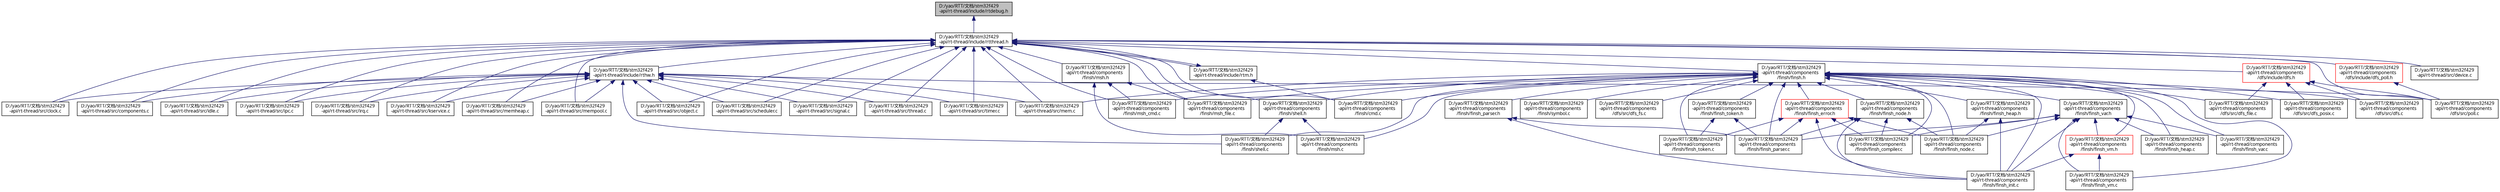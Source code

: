 digraph "D:/yao/RTT/文档/stm32f429-api/rt-thread/include/rtdebug.h"
{
  edge [fontname="FreeSans.ttf",fontsize="10",labelfontname="FreeSans.ttf",labelfontsize="10"];
  node [fontname="FreeSans.ttf",fontsize="10",shape=record];
  Node1 [label="D:/yao/RTT/文档/stm32f429\l-api/rt-thread/include/rtdebug.h",height=0.2,width=0.4,color="black", fillcolor="grey75", style="filled", fontcolor="black"];
  Node1 -> Node2 [dir="back",color="midnightblue",fontsize="10",style="solid",fontname="FreeSans.ttf"];
  Node2 [label="D:/yao/RTT/文档/stm32f429\l-api/rt-thread/include/rtthread.h",height=0.2,width=0.4,color="black", fillcolor="white", style="filled",URL="$rtthread_8h.html"];
  Node2 -> Node3 [dir="back",color="midnightblue",fontsize="10",style="solid",fontname="FreeSans.ttf"];
  Node3 [label="D:/yao/RTT/文档/stm32f429\l-api/rt-thread/src/clock.c",height=0.2,width=0.4,color="black", fillcolor="white", style="filled",URL="$clock_8c.html"];
  Node2 -> Node4 [dir="back",color="midnightblue",fontsize="10",style="solid",fontname="FreeSans.ttf"];
  Node4 [label="D:/yao/RTT/文档/stm32f429\l-api/rt-thread/src/components.c",height=0.2,width=0.4,color="black", fillcolor="white", style="filled",URL="$components_8c.html"];
  Node2 -> Node5 [dir="back",color="midnightblue",fontsize="10",style="solid",fontname="FreeSans.ttf"];
  Node5 [label="D:/yao/RTT/文档/stm32f429\l-api/rt-thread/src/device.c",height=0.2,width=0.4,color="black", fillcolor="white", style="filled",URL="$device_8c.html"];
  Node2 -> Node6 [dir="back",color="midnightblue",fontsize="10",style="solid",fontname="FreeSans.ttf"];
  Node6 [label="D:/yao/RTT/文档/stm32f429\l-api/rt-thread/src/idle.c",height=0.2,width=0.4,color="black", fillcolor="white", style="filled",URL="$idle_8c.html"];
  Node2 -> Node7 [dir="back",color="midnightblue",fontsize="10",style="solid",fontname="FreeSans.ttf"];
  Node7 [label="D:/yao/RTT/文档/stm32f429\l-api/rt-thread/src/ipc.c",height=0.2,width=0.4,color="black", fillcolor="white", style="filled",URL="$ipc_8c.html"];
  Node2 -> Node8 [dir="back",color="midnightblue",fontsize="10",style="solid",fontname="FreeSans.ttf"];
  Node8 [label="D:/yao/RTT/文档/stm32f429\l-api/rt-thread/src/irq.c",height=0.2,width=0.4,color="black", fillcolor="white", style="filled",URL="$irq_8c.html"];
  Node2 -> Node9 [dir="back",color="midnightblue",fontsize="10",style="solid",fontname="FreeSans.ttf"];
  Node9 [label="D:/yao/RTT/文档/stm32f429\l-api/rt-thread/src/kservice.c",height=0.2,width=0.4,color="black", fillcolor="white", style="filled",URL="$kservice_8c.html"];
  Node2 -> Node10 [dir="back",color="midnightblue",fontsize="10",style="solid",fontname="FreeSans.ttf"];
  Node10 [label="D:/yao/RTT/文档/stm32f429\l-api/rt-thread/src/mem.c",height=0.2,width=0.4,color="black", fillcolor="white", style="filled",URL="$mem_8c.html"];
  Node2 -> Node11 [dir="back",color="midnightblue",fontsize="10",style="solid",fontname="FreeSans.ttf"];
  Node11 [label="D:/yao/RTT/文档/stm32f429\l-api/rt-thread/src/memheap.c",height=0.2,width=0.4,color="black", fillcolor="white", style="filled",URL="$memheap_8c.html"];
  Node2 -> Node12 [dir="back",color="midnightblue",fontsize="10",style="solid",fontname="FreeSans.ttf"];
  Node12 [label="D:/yao/RTT/文档/stm32f429\l-api/rt-thread/src/mempool.c",height=0.2,width=0.4,color="black", fillcolor="white", style="filled",URL="$mempool_8c.html"];
  Node2 -> Node13 [dir="back",color="midnightblue",fontsize="10",style="solid",fontname="FreeSans.ttf"];
  Node13 [label="D:/yao/RTT/文档/stm32f429\l-api/rt-thread/src/object.c",height=0.2,width=0.4,color="black", fillcolor="white", style="filled",URL="$object_8c.html"];
  Node2 -> Node14 [dir="back",color="midnightblue",fontsize="10",style="solid",fontname="FreeSans.ttf"];
  Node14 [label="D:/yao/RTT/文档/stm32f429\l-api/rt-thread/src/scheduler.c",height=0.2,width=0.4,color="black", fillcolor="white", style="filled",URL="$scheduler_8c.html"];
  Node2 -> Node15 [dir="back",color="midnightblue",fontsize="10",style="solid",fontname="FreeSans.ttf"];
  Node15 [label="D:/yao/RTT/文档/stm32f429\l-api/rt-thread/src/signal.c",height=0.2,width=0.4,color="black", fillcolor="white", style="filled",URL="$signal_8c.html"];
  Node2 -> Node16 [dir="back",color="midnightblue",fontsize="10",style="solid",fontname="FreeSans.ttf"];
  Node16 [label="D:/yao/RTT/文档/stm32f429\l-api/rt-thread/src/thread.c",height=0.2,width=0.4,color="black", fillcolor="white", style="filled",URL="$thread_8c.html"];
  Node2 -> Node17 [dir="back",color="midnightblue",fontsize="10",style="solid",fontname="FreeSans.ttf"];
  Node17 [label="D:/yao/RTT/文档/stm32f429\l-api/rt-thread/src/timer.c",height=0.2,width=0.4,color="black", fillcolor="white", style="filled",URL="$timer_8c.html"];
  Node2 -> Node18 [dir="back",color="midnightblue",fontsize="10",style="solid",fontname="FreeSans.ttf"];
  Node18 [label="D:/yao/RTT/文档/stm32f429\l-api/rt-thread/include/rthw.h",height=0.2,width=0.4,color="black", fillcolor="white", style="filled",URL="$rthw_8h.html"];
  Node18 -> Node3 [dir="back",color="midnightblue",fontsize="10",style="solid",fontname="FreeSans.ttf"];
  Node18 -> Node4 [dir="back",color="midnightblue",fontsize="10",style="solid",fontname="FreeSans.ttf"];
  Node18 -> Node6 [dir="back",color="midnightblue",fontsize="10",style="solid",fontname="FreeSans.ttf"];
  Node18 -> Node7 [dir="back",color="midnightblue",fontsize="10",style="solid",fontname="FreeSans.ttf"];
  Node18 -> Node8 [dir="back",color="midnightblue",fontsize="10",style="solid",fontname="FreeSans.ttf"];
  Node18 -> Node9 [dir="back",color="midnightblue",fontsize="10",style="solid",fontname="FreeSans.ttf"];
  Node18 -> Node10 [dir="back",color="midnightblue",fontsize="10",style="solid",fontname="FreeSans.ttf"];
  Node18 -> Node11 [dir="back",color="midnightblue",fontsize="10",style="solid",fontname="FreeSans.ttf"];
  Node18 -> Node12 [dir="back",color="midnightblue",fontsize="10",style="solid",fontname="FreeSans.ttf"];
  Node18 -> Node13 [dir="back",color="midnightblue",fontsize="10",style="solid",fontname="FreeSans.ttf"];
  Node18 -> Node14 [dir="back",color="midnightblue",fontsize="10",style="solid",fontname="FreeSans.ttf"];
  Node18 -> Node15 [dir="back",color="midnightblue",fontsize="10",style="solid",fontname="FreeSans.ttf"];
  Node18 -> Node16 [dir="back",color="midnightblue",fontsize="10",style="solid",fontname="FreeSans.ttf"];
  Node18 -> Node17 [dir="back",color="midnightblue",fontsize="10",style="solid",fontname="FreeSans.ttf"];
  Node18 -> Node19 [dir="back",color="midnightblue",fontsize="10",style="solid",fontname="FreeSans.ttf"];
  Node19 [label="D:/yao/RTT/文档/stm32f429\l-api/rt-thread/components\l/finsh/shell.c",height=0.2,width=0.4,color="black", fillcolor="white", style="filled",URL="$shell_8c.html"];
  Node18 -> Node20 [dir="back",color="midnightblue",fontsize="10",style="solid",fontname="FreeSans.ttf"];
  Node20 [label="D:/yao/RTT/文档/stm32f429\l-api/rt-thread/components\l/dfs/src/poll.c",height=0.2,width=0.4,color="black", fillcolor="white", style="filled",URL="$poll_8c.html"];
  Node2 -> Node21 [dir="back",color="midnightblue",fontsize="10",style="solid",fontname="FreeSans.ttf"];
  Node21 [label="D:/yao/RTT/文档/stm32f429\l-api/rt-thread/include/rtm.h",height=0.2,width=0.4,color="black", fillcolor="white", style="filled",URL="$rtm_8h.html"];
  Node21 -> Node2 [dir="back",color="midnightblue",fontsize="10",style="solid",fontname="FreeSans.ttf"];
  Node21 -> Node22 [dir="back",color="midnightblue",fontsize="10",style="solid",fontname="FreeSans.ttf"];
  Node22 [label="D:/yao/RTT/文档/stm32f429\l-api/rt-thread/components\l/finsh/cmd.c",height=0.2,width=0.4,color="black", fillcolor="white", style="filled",URL="$cmd_8c.html"];
  Node2 -> Node22 [dir="back",color="midnightblue",fontsize="10",style="solid",fontname="FreeSans.ttf"];
  Node2 -> Node23 [dir="back",color="midnightblue",fontsize="10",style="solid",fontname="FreeSans.ttf"];
  Node23 [label="D:/yao/RTT/文档/stm32f429\l-api/rt-thread/components\l/finsh/finsh.h",height=0.2,width=0.4,color="black", fillcolor="white", style="filled",URL="$components_2finsh_2finsh_8h.html"];
  Node23 -> Node10 [dir="back",color="midnightblue",fontsize="10",style="solid",fontname="FreeSans.ttf"];
  Node23 -> Node22 [dir="back",color="midnightblue",fontsize="10",style="solid",fontname="FreeSans.ttf"];
  Node23 -> Node24 [dir="back",color="midnightblue",fontsize="10",style="solid",fontname="FreeSans.ttf"];
  Node24 [label="D:/yao/RTT/文档/stm32f429\l-api/rt-thread/components\l/finsh/finsh_compiler.c",height=0.2,width=0.4,color="black", fillcolor="white", style="filled",URL="$finsh__compiler_8c.html"];
  Node23 -> Node25 [dir="back",color="midnightblue",fontsize="10",style="solid",fontname="FreeSans.ttf"];
  Node25 [label="D:/yao/RTT/文档/stm32f429\l-api/rt-thread/components\l/finsh/finsh_node.h",height=0.2,width=0.4,color="black", fillcolor="white", style="filled",URL="$finsh__node_8h.html"];
  Node25 -> Node24 [dir="back",color="midnightblue",fontsize="10",style="solid",fontname="FreeSans.ttf"];
  Node25 -> Node26 [dir="back",color="midnightblue",fontsize="10",style="solid",fontname="FreeSans.ttf"];
  Node26 [label="D:/yao/RTT/文档/stm32f429\l-api/rt-thread/components\l/finsh/finsh_init.c",height=0.2,width=0.4,color="black", fillcolor="white", style="filled",URL="$finsh__init_8c.html"];
  Node25 -> Node27 [dir="back",color="midnightblue",fontsize="10",style="solid",fontname="FreeSans.ttf"];
  Node27 [label="D:/yao/RTT/文档/stm32f429\l-api/rt-thread/components\l/finsh/finsh_node.c",height=0.2,width=0.4,color="black", fillcolor="white", style="filled",URL="$finsh__node_8c.html"];
  Node25 -> Node28 [dir="back",color="midnightblue",fontsize="10",style="solid",fontname="FreeSans.ttf"];
  Node28 [label="D:/yao/RTT/文档/stm32f429\l-api/rt-thread/components\l/finsh/finsh_parser.c",height=0.2,width=0.4,color="black", fillcolor="white", style="filled",URL="$finsh__parser_8c.html"];
  Node23 -> Node29 [dir="back",color="midnightblue",fontsize="10",style="solid",fontname="FreeSans.ttf"];
  Node29 [label="D:/yao/RTT/文档/stm32f429\l-api/rt-thread/components\l/finsh/finsh_error.h",height=0.2,width=0.4,color="red", fillcolor="white", style="filled",URL="$finsh__error_8h.html"];
  Node29 -> Node24 [dir="back",color="midnightblue",fontsize="10",style="solid",fontname="FreeSans.ttf"];
  Node29 -> Node26 [dir="back",color="midnightblue",fontsize="10",style="solid",fontname="FreeSans.ttf"];
  Node29 -> Node27 [dir="back",color="midnightblue",fontsize="10",style="solid",fontname="FreeSans.ttf"];
  Node29 -> Node28 [dir="back",color="midnightblue",fontsize="10",style="solid",fontname="FreeSans.ttf"];
  Node29 -> Node30 [dir="back",color="midnightblue",fontsize="10",style="solid",fontname="FreeSans.ttf"];
  Node30 [label="D:/yao/RTT/文档/stm32f429\l-api/rt-thread/components\l/finsh/finsh_token.c",height=0.2,width=0.4,color="black", fillcolor="white", style="filled",URL="$finsh__token_8c.html"];
  Node23 -> Node31 [dir="back",color="midnightblue",fontsize="10",style="solid",fontname="FreeSans.ttf"];
  Node31 [label="D:/yao/RTT/文档/stm32f429\l-api/rt-thread/components\l/finsh/finsh_var.h",height=0.2,width=0.4,color="black", fillcolor="white", style="filled",URL="$finsh__var_8h.html"];
  Node31 -> Node24 [dir="back",color="midnightblue",fontsize="10",style="solid",fontname="FreeSans.ttf"];
  Node31 -> Node32 [dir="back",color="midnightblue",fontsize="10",style="solid",fontname="FreeSans.ttf"];
  Node32 [label="D:/yao/RTT/文档/stm32f429\l-api/rt-thread/components\l/finsh/finsh_vm.h",height=0.2,width=0.4,color="red", fillcolor="white", style="filled",URL="$finsh__vm_8h.html"];
  Node32 -> Node26 [dir="back",color="midnightblue",fontsize="10",style="solid",fontname="FreeSans.ttf"];
  Node32 -> Node33 [dir="back",color="midnightblue",fontsize="10",style="solid",fontname="FreeSans.ttf"];
  Node33 [label="D:/yao/RTT/文档/stm32f429\l-api/rt-thread/components\l/finsh/finsh_vm.c",height=0.2,width=0.4,color="black", fillcolor="white", style="filled",URL="$finsh__vm_8c.html"];
  Node31 -> Node34 [dir="back",color="midnightblue",fontsize="10",style="solid",fontname="FreeSans.ttf"];
  Node34 [label="D:/yao/RTT/文档/stm32f429\l-api/rt-thread/components\l/finsh/finsh_heap.c",height=0.2,width=0.4,color="black", fillcolor="white", style="filled",URL="$finsh__heap_8c.html"];
  Node31 -> Node26 [dir="back",color="midnightblue",fontsize="10",style="solid",fontname="FreeSans.ttf"];
  Node31 -> Node27 [dir="back",color="midnightblue",fontsize="10",style="solid",fontname="FreeSans.ttf"];
  Node31 -> Node28 [dir="back",color="midnightblue",fontsize="10",style="solid",fontname="FreeSans.ttf"];
  Node31 -> Node35 [dir="back",color="midnightblue",fontsize="10",style="solid",fontname="FreeSans.ttf"];
  Node35 [label="D:/yao/RTT/文档/stm32f429\l-api/rt-thread/components\l/finsh/finsh_var.c",height=0.2,width=0.4,color="black", fillcolor="white", style="filled",URL="$finsh__var_8c.html"];
  Node31 -> Node33 [dir="back",color="midnightblue",fontsize="10",style="solid",fontname="FreeSans.ttf"];
  Node23 -> Node32 [dir="back",color="midnightblue",fontsize="10",style="solid",fontname="FreeSans.ttf"];
  Node23 -> Node34 [dir="back",color="midnightblue",fontsize="10",style="solid",fontname="FreeSans.ttf"];
  Node23 -> Node36 [dir="back",color="midnightblue",fontsize="10",style="solid",fontname="FreeSans.ttf"];
  Node36 [label="D:/yao/RTT/文档/stm32f429\l-api/rt-thread/components\l/finsh/finsh_heap.h",height=0.2,width=0.4,color="black", fillcolor="white", style="filled",URL="$finsh__heap_8h.html"];
  Node36 -> Node26 [dir="back",color="midnightblue",fontsize="10",style="solid",fontname="FreeSans.ttf"];
  Node36 -> Node27 [dir="back",color="midnightblue",fontsize="10",style="solid",fontname="FreeSans.ttf"];
  Node23 -> Node26 [dir="back",color="midnightblue",fontsize="10",style="solid",fontname="FreeSans.ttf"];
  Node23 -> Node37 [dir="back",color="midnightblue",fontsize="10",style="solid",fontname="FreeSans.ttf"];
  Node37 [label="D:/yao/RTT/文档/stm32f429\l-api/rt-thread/components\l/finsh/finsh_parser.h",height=0.2,width=0.4,color="black", fillcolor="white", style="filled",URL="$finsh__parser_8h.html"];
  Node37 -> Node26 [dir="back",color="midnightblue",fontsize="10",style="solid",fontname="FreeSans.ttf"];
  Node37 -> Node28 [dir="back",color="midnightblue",fontsize="10",style="solid",fontname="FreeSans.ttf"];
  Node23 -> Node27 [dir="back",color="midnightblue",fontsize="10",style="solid",fontname="FreeSans.ttf"];
  Node23 -> Node28 [dir="back",color="midnightblue",fontsize="10",style="solid",fontname="FreeSans.ttf"];
  Node23 -> Node38 [dir="back",color="midnightblue",fontsize="10",style="solid",fontname="FreeSans.ttf"];
  Node38 [label="D:/yao/RTT/文档/stm32f429\l-api/rt-thread/components\l/finsh/finsh_token.h",height=0.2,width=0.4,color="black", fillcolor="white", style="filled",URL="$finsh__token_8h.html"];
  Node38 -> Node28 [dir="back",color="midnightblue",fontsize="10",style="solid",fontname="FreeSans.ttf"];
  Node38 -> Node30 [dir="back",color="midnightblue",fontsize="10",style="solid",fontname="FreeSans.ttf"];
  Node23 -> Node30 [dir="back",color="midnightblue",fontsize="10",style="solid",fontname="FreeSans.ttf"];
  Node23 -> Node35 [dir="back",color="midnightblue",fontsize="10",style="solid",fontname="FreeSans.ttf"];
  Node23 -> Node33 [dir="back",color="midnightblue",fontsize="10",style="solid",fontname="FreeSans.ttf"];
  Node23 -> Node39 [dir="back",color="midnightblue",fontsize="10",style="solid",fontname="FreeSans.ttf"];
  Node39 [label="D:/yao/RTT/文档/stm32f429\l-api/rt-thread/components\l/finsh/msh.c",height=0.2,width=0.4,color="black", fillcolor="white", style="filled",URL="$msh_8c.html"];
  Node23 -> Node40 [dir="back",color="midnightblue",fontsize="10",style="solid",fontname="FreeSans.ttf"];
  Node40 [label="D:/yao/RTT/文档/stm32f429\l-api/rt-thread/components\l/finsh/msh_cmd.c",height=0.2,width=0.4,color="black", fillcolor="white", style="filled",URL="$msh__cmd_8c.html"];
  Node23 -> Node41 [dir="back",color="midnightblue",fontsize="10",style="solid",fontname="FreeSans.ttf"];
  Node41 [label="D:/yao/RTT/文档/stm32f429\l-api/rt-thread/components\l/finsh/msh_file.c",height=0.2,width=0.4,color="black", fillcolor="white", style="filled",URL="$msh__file_8c.html"];
  Node23 -> Node19 [dir="back",color="midnightblue",fontsize="10",style="solid",fontname="FreeSans.ttf"];
  Node23 -> Node42 [dir="back",color="midnightblue",fontsize="10",style="solid",fontname="FreeSans.ttf"];
  Node42 [label="D:/yao/RTT/文档/stm32f429\l-api/rt-thread/components\l/finsh/shell.h",height=0.2,width=0.4,color="black", fillcolor="white", style="filled",URL="$shell_8h.html"];
  Node42 -> Node39 [dir="back",color="midnightblue",fontsize="10",style="solid",fontname="FreeSans.ttf"];
  Node42 -> Node19 [dir="back",color="midnightblue",fontsize="10",style="solid",fontname="FreeSans.ttf"];
  Node23 -> Node43 [dir="back",color="midnightblue",fontsize="10",style="solid",fontname="FreeSans.ttf"];
  Node43 [label="D:/yao/RTT/文档/stm32f429\l-api/rt-thread/components\l/finsh/symbol.c",height=0.2,width=0.4,color="black", fillcolor="white", style="filled",URL="$symbol_8c.html"];
  Node23 -> Node44 [dir="back",color="midnightblue",fontsize="10",style="solid",fontname="FreeSans.ttf"];
  Node44 [label="D:/yao/RTT/文档/stm32f429\l-api/rt-thread/components\l/dfs/src/dfs.c",height=0.2,width=0.4,color="black", fillcolor="white", style="filled",URL="$dfs_8c.html"];
  Node23 -> Node45 [dir="back",color="midnightblue",fontsize="10",style="solid",fontname="FreeSans.ttf"];
  Node45 [label="D:/yao/RTT/文档/stm32f429\l-api/rt-thread/components\l/dfs/src/dfs_file.c",height=0.2,width=0.4,color="black", fillcolor="white", style="filled",URL="$dfs__file_8c.html"];
  Node23 -> Node46 [dir="back",color="midnightblue",fontsize="10",style="solid",fontname="FreeSans.ttf"];
  Node46 [label="D:/yao/RTT/文档/stm32f429\l-api/rt-thread/components\l/dfs/src/dfs_fs.c",height=0.2,width=0.4,color="black", fillcolor="white", style="filled",URL="$dfs__fs_8c.html"];
  Node23 -> Node47 [dir="back",color="midnightblue",fontsize="10",style="solid",fontname="FreeSans.ttf"];
  Node47 [label="D:/yao/RTT/文档/stm32f429\l-api/rt-thread/components\l/dfs/src/dfs_posix.c",height=0.2,width=0.4,color="black", fillcolor="white", style="filled",URL="$dfs__posix_8c.html"];
  Node2 -> Node48 [dir="back",color="midnightblue",fontsize="10",style="solid",fontname="FreeSans.ttf"];
  Node48 [label="D:/yao/RTT/文档/stm32f429\l-api/rt-thread/components\l/finsh/msh.h",height=0.2,width=0.4,color="black", fillcolor="white", style="filled",URL="$msh_8h.html"];
  Node48 -> Node39 [dir="back",color="midnightblue",fontsize="10",style="solid",fontname="FreeSans.ttf"];
  Node48 -> Node40 [dir="back",color="midnightblue",fontsize="10",style="solid",fontname="FreeSans.ttf"];
  Node48 -> Node41 [dir="back",color="midnightblue",fontsize="10",style="solid",fontname="FreeSans.ttf"];
  Node2 -> Node40 [dir="back",color="midnightblue",fontsize="10",style="solid",fontname="FreeSans.ttf"];
  Node2 -> Node41 [dir="back",color="midnightblue",fontsize="10",style="solid",fontname="FreeSans.ttf"];
  Node2 -> Node42 [dir="back",color="midnightblue",fontsize="10",style="solid",fontname="FreeSans.ttf"];
  Node2 -> Node20 [dir="back",color="midnightblue",fontsize="10",style="solid",fontname="FreeSans.ttf"];
  Node2 -> Node49 [dir="back",color="midnightblue",fontsize="10",style="solid",fontname="FreeSans.ttf"];
  Node49 [label="D:/yao/RTT/文档/stm32f429\l-api/rt-thread/components\l/dfs/include/dfs.h",height=0.2,width=0.4,color="red", fillcolor="white", style="filled",URL="$dfs_8h.html"];
  Node49 -> Node44 [dir="back",color="midnightblue",fontsize="10",style="solid",fontname="FreeSans.ttf"];
  Node49 -> Node45 [dir="back",color="midnightblue",fontsize="10",style="solid",fontname="FreeSans.ttf"];
  Node49 -> Node47 [dir="back",color="midnightblue",fontsize="10",style="solid",fontname="FreeSans.ttf"];
  Node49 -> Node20 [dir="back",color="midnightblue",fontsize="10",style="solid",fontname="FreeSans.ttf"];
  Node2 -> Node50 [dir="back",color="midnightblue",fontsize="10",style="solid",fontname="FreeSans.ttf"];
  Node50 [label="D:/yao/RTT/文档/stm32f429\l-api/rt-thread/components\l/dfs/include/dfs_poll.h",height=0.2,width=0.4,color="red", fillcolor="white", style="filled",URL="$dfs__poll_8h.html"];
  Node50 -> Node20 [dir="back",color="midnightblue",fontsize="10",style="solid",fontname="FreeSans.ttf"];
}
